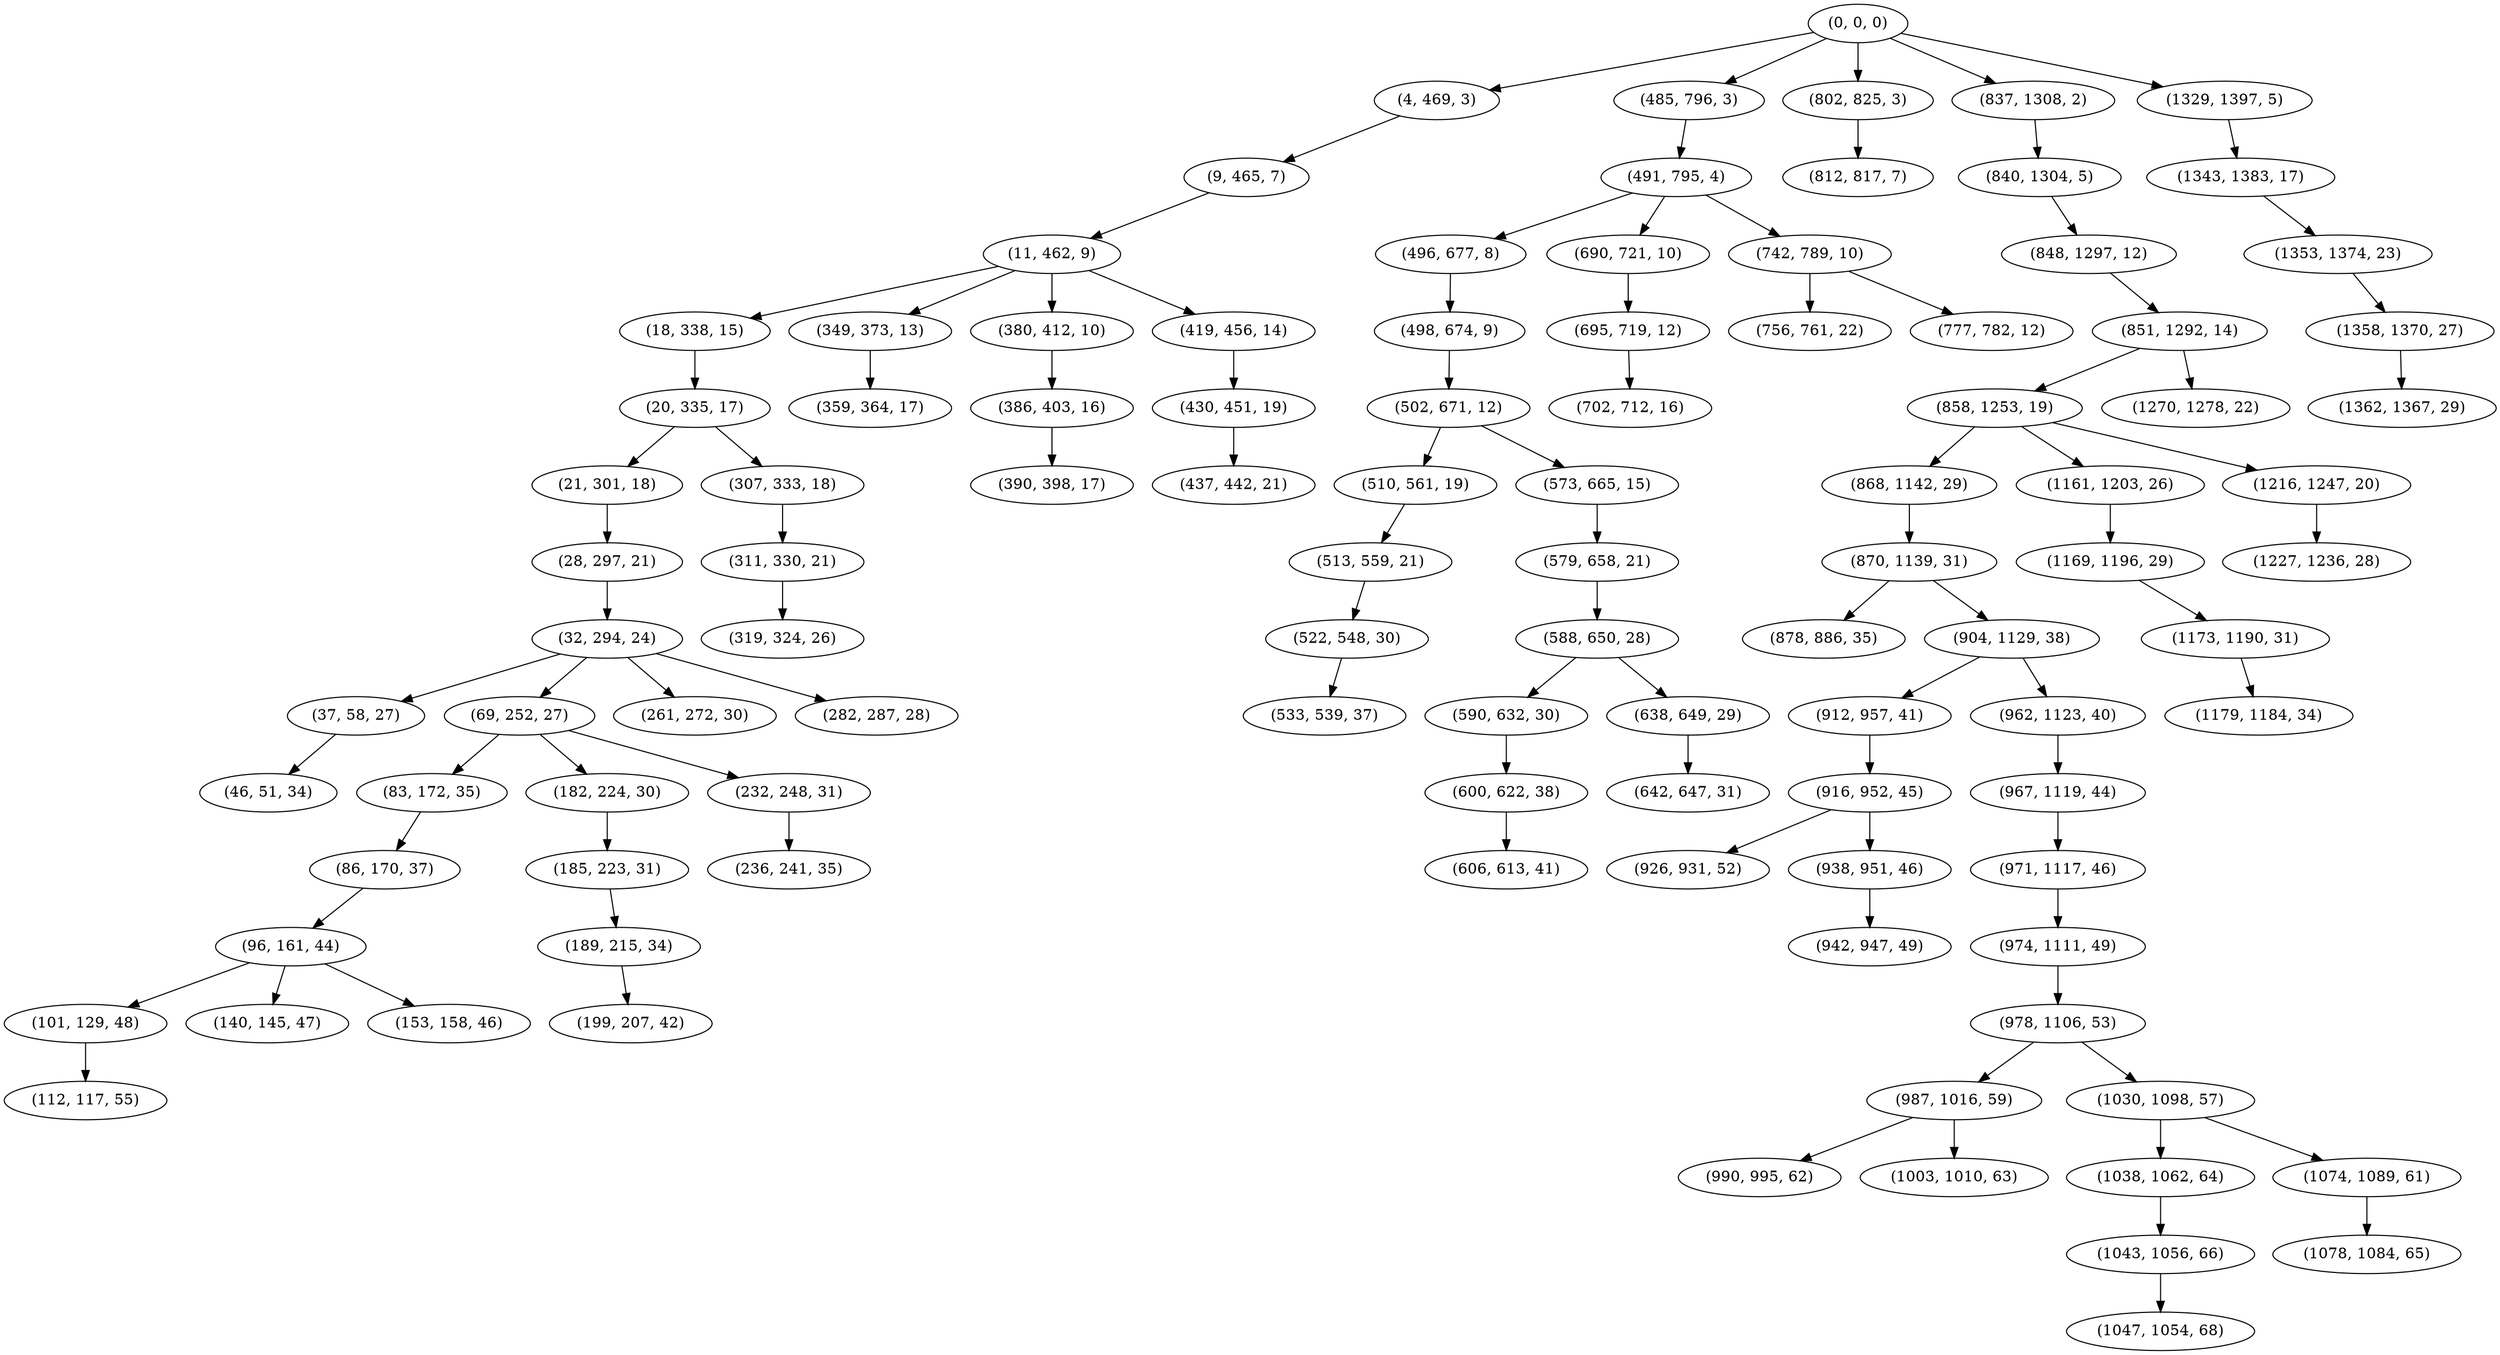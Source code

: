 digraph tree {
    "(0, 0, 0)";
    "(4, 469, 3)";
    "(9, 465, 7)";
    "(11, 462, 9)";
    "(18, 338, 15)";
    "(20, 335, 17)";
    "(21, 301, 18)";
    "(28, 297, 21)";
    "(32, 294, 24)";
    "(37, 58, 27)";
    "(46, 51, 34)";
    "(69, 252, 27)";
    "(83, 172, 35)";
    "(86, 170, 37)";
    "(96, 161, 44)";
    "(101, 129, 48)";
    "(112, 117, 55)";
    "(140, 145, 47)";
    "(153, 158, 46)";
    "(182, 224, 30)";
    "(185, 223, 31)";
    "(189, 215, 34)";
    "(199, 207, 42)";
    "(232, 248, 31)";
    "(236, 241, 35)";
    "(261, 272, 30)";
    "(282, 287, 28)";
    "(307, 333, 18)";
    "(311, 330, 21)";
    "(319, 324, 26)";
    "(349, 373, 13)";
    "(359, 364, 17)";
    "(380, 412, 10)";
    "(386, 403, 16)";
    "(390, 398, 17)";
    "(419, 456, 14)";
    "(430, 451, 19)";
    "(437, 442, 21)";
    "(485, 796, 3)";
    "(491, 795, 4)";
    "(496, 677, 8)";
    "(498, 674, 9)";
    "(502, 671, 12)";
    "(510, 561, 19)";
    "(513, 559, 21)";
    "(522, 548, 30)";
    "(533, 539, 37)";
    "(573, 665, 15)";
    "(579, 658, 21)";
    "(588, 650, 28)";
    "(590, 632, 30)";
    "(600, 622, 38)";
    "(606, 613, 41)";
    "(638, 649, 29)";
    "(642, 647, 31)";
    "(690, 721, 10)";
    "(695, 719, 12)";
    "(702, 712, 16)";
    "(742, 789, 10)";
    "(756, 761, 22)";
    "(777, 782, 12)";
    "(802, 825, 3)";
    "(812, 817, 7)";
    "(837, 1308, 2)";
    "(840, 1304, 5)";
    "(848, 1297, 12)";
    "(851, 1292, 14)";
    "(858, 1253, 19)";
    "(868, 1142, 29)";
    "(870, 1139, 31)";
    "(878, 886, 35)";
    "(904, 1129, 38)";
    "(912, 957, 41)";
    "(916, 952, 45)";
    "(926, 931, 52)";
    "(938, 951, 46)";
    "(942, 947, 49)";
    "(962, 1123, 40)";
    "(967, 1119, 44)";
    "(971, 1117, 46)";
    "(974, 1111, 49)";
    "(978, 1106, 53)";
    "(987, 1016, 59)";
    "(990, 995, 62)";
    "(1003, 1010, 63)";
    "(1030, 1098, 57)";
    "(1038, 1062, 64)";
    "(1043, 1056, 66)";
    "(1047, 1054, 68)";
    "(1074, 1089, 61)";
    "(1078, 1084, 65)";
    "(1161, 1203, 26)";
    "(1169, 1196, 29)";
    "(1173, 1190, 31)";
    "(1179, 1184, 34)";
    "(1216, 1247, 20)";
    "(1227, 1236, 28)";
    "(1270, 1278, 22)";
    "(1329, 1397, 5)";
    "(1343, 1383, 17)";
    "(1353, 1374, 23)";
    "(1358, 1370, 27)";
    "(1362, 1367, 29)";
    "(0, 0, 0)" -> "(4, 469, 3)";
    "(0, 0, 0)" -> "(485, 796, 3)";
    "(0, 0, 0)" -> "(802, 825, 3)";
    "(0, 0, 0)" -> "(837, 1308, 2)";
    "(0, 0, 0)" -> "(1329, 1397, 5)";
    "(4, 469, 3)" -> "(9, 465, 7)";
    "(9, 465, 7)" -> "(11, 462, 9)";
    "(11, 462, 9)" -> "(18, 338, 15)";
    "(11, 462, 9)" -> "(349, 373, 13)";
    "(11, 462, 9)" -> "(380, 412, 10)";
    "(11, 462, 9)" -> "(419, 456, 14)";
    "(18, 338, 15)" -> "(20, 335, 17)";
    "(20, 335, 17)" -> "(21, 301, 18)";
    "(20, 335, 17)" -> "(307, 333, 18)";
    "(21, 301, 18)" -> "(28, 297, 21)";
    "(28, 297, 21)" -> "(32, 294, 24)";
    "(32, 294, 24)" -> "(37, 58, 27)";
    "(32, 294, 24)" -> "(69, 252, 27)";
    "(32, 294, 24)" -> "(261, 272, 30)";
    "(32, 294, 24)" -> "(282, 287, 28)";
    "(37, 58, 27)" -> "(46, 51, 34)";
    "(69, 252, 27)" -> "(83, 172, 35)";
    "(69, 252, 27)" -> "(182, 224, 30)";
    "(69, 252, 27)" -> "(232, 248, 31)";
    "(83, 172, 35)" -> "(86, 170, 37)";
    "(86, 170, 37)" -> "(96, 161, 44)";
    "(96, 161, 44)" -> "(101, 129, 48)";
    "(96, 161, 44)" -> "(140, 145, 47)";
    "(96, 161, 44)" -> "(153, 158, 46)";
    "(101, 129, 48)" -> "(112, 117, 55)";
    "(182, 224, 30)" -> "(185, 223, 31)";
    "(185, 223, 31)" -> "(189, 215, 34)";
    "(189, 215, 34)" -> "(199, 207, 42)";
    "(232, 248, 31)" -> "(236, 241, 35)";
    "(307, 333, 18)" -> "(311, 330, 21)";
    "(311, 330, 21)" -> "(319, 324, 26)";
    "(349, 373, 13)" -> "(359, 364, 17)";
    "(380, 412, 10)" -> "(386, 403, 16)";
    "(386, 403, 16)" -> "(390, 398, 17)";
    "(419, 456, 14)" -> "(430, 451, 19)";
    "(430, 451, 19)" -> "(437, 442, 21)";
    "(485, 796, 3)" -> "(491, 795, 4)";
    "(491, 795, 4)" -> "(496, 677, 8)";
    "(491, 795, 4)" -> "(690, 721, 10)";
    "(491, 795, 4)" -> "(742, 789, 10)";
    "(496, 677, 8)" -> "(498, 674, 9)";
    "(498, 674, 9)" -> "(502, 671, 12)";
    "(502, 671, 12)" -> "(510, 561, 19)";
    "(502, 671, 12)" -> "(573, 665, 15)";
    "(510, 561, 19)" -> "(513, 559, 21)";
    "(513, 559, 21)" -> "(522, 548, 30)";
    "(522, 548, 30)" -> "(533, 539, 37)";
    "(573, 665, 15)" -> "(579, 658, 21)";
    "(579, 658, 21)" -> "(588, 650, 28)";
    "(588, 650, 28)" -> "(590, 632, 30)";
    "(588, 650, 28)" -> "(638, 649, 29)";
    "(590, 632, 30)" -> "(600, 622, 38)";
    "(600, 622, 38)" -> "(606, 613, 41)";
    "(638, 649, 29)" -> "(642, 647, 31)";
    "(690, 721, 10)" -> "(695, 719, 12)";
    "(695, 719, 12)" -> "(702, 712, 16)";
    "(742, 789, 10)" -> "(756, 761, 22)";
    "(742, 789, 10)" -> "(777, 782, 12)";
    "(802, 825, 3)" -> "(812, 817, 7)";
    "(837, 1308, 2)" -> "(840, 1304, 5)";
    "(840, 1304, 5)" -> "(848, 1297, 12)";
    "(848, 1297, 12)" -> "(851, 1292, 14)";
    "(851, 1292, 14)" -> "(858, 1253, 19)";
    "(851, 1292, 14)" -> "(1270, 1278, 22)";
    "(858, 1253, 19)" -> "(868, 1142, 29)";
    "(858, 1253, 19)" -> "(1161, 1203, 26)";
    "(858, 1253, 19)" -> "(1216, 1247, 20)";
    "(868, 1142, 29)" -> "(870, 1139, 31)";
    "(870, 1139, 31)" -> "(878, 886, 35)";
    "(870, 1139, 31)" -> "(904, 1129, 38)";
    "(904, 1129, 38)" -> "(912, 957, 41)";
    "(904, 1129, 38)" -> "(962, 1123, 40)";
    "(912, 957, 41)" -> "(916, 952, 45)";
    "(916, 952, 45)" -> "(926, 931, 52)";
    "(916, 952, 45)" -> "(938, 951, 46)";
    "(938, 951, 46)" -> "(942, 947, 49)";
    "(962, 1123, 40)" -> "(967, 1119, 44)";
    "(967, 1119, 44)" -> "(971, 1117, 46)";
    "(971, 1117, 46)" -> "(974, 1111, 49)";
    "(974, 1111, 49)" -> "(978, 1106, 53)";
    "(978, 1106, 53)" -> "(987, 1016, 59)";
    "(978, 1106, 53)" -> "(1030, 1098, 57)";
    "(987, 1016, 59)" -> "(990, 995, 62)";
    "(987, 1016, 59)" -> "(1003, 1010, 63)";
    "(1030, 1098, 57)" -> "(1038, 1062, 64)";
    "(1030, 1098, 57)" -> "(1074, 1089, 61)";
    "(1038, 1062, 64)" -> "(1043, 1056, 66)";
    "(1043, 1056, 66)" -> "(1047, 1054, 68)";
    "(1074, 1089, 61)" -> "(1078, 1084, 65)";
    "(1161, 1203, 26)" -> "(1169, 1196, 29)";
    "(1169, 1196, 29)" -> "(1173, 1190, 31)";
    "(1173, 1190, 31)" -> "(1179, 1184, 34)";
    "(1216, 1247, 20)" -> "(1227, 1236, 28)";
    "(1329, 1397, 5)" -> "(1343, 1383, 17)";
    "(1343, 1383, 17)" -> "(1353, 1374, 23)";
    "(1353, 1374, 23)" -> "(1358, 1370, 27)";
    "(1358, 1370, 27)" -> "(1362, 1367, 29)";
}
